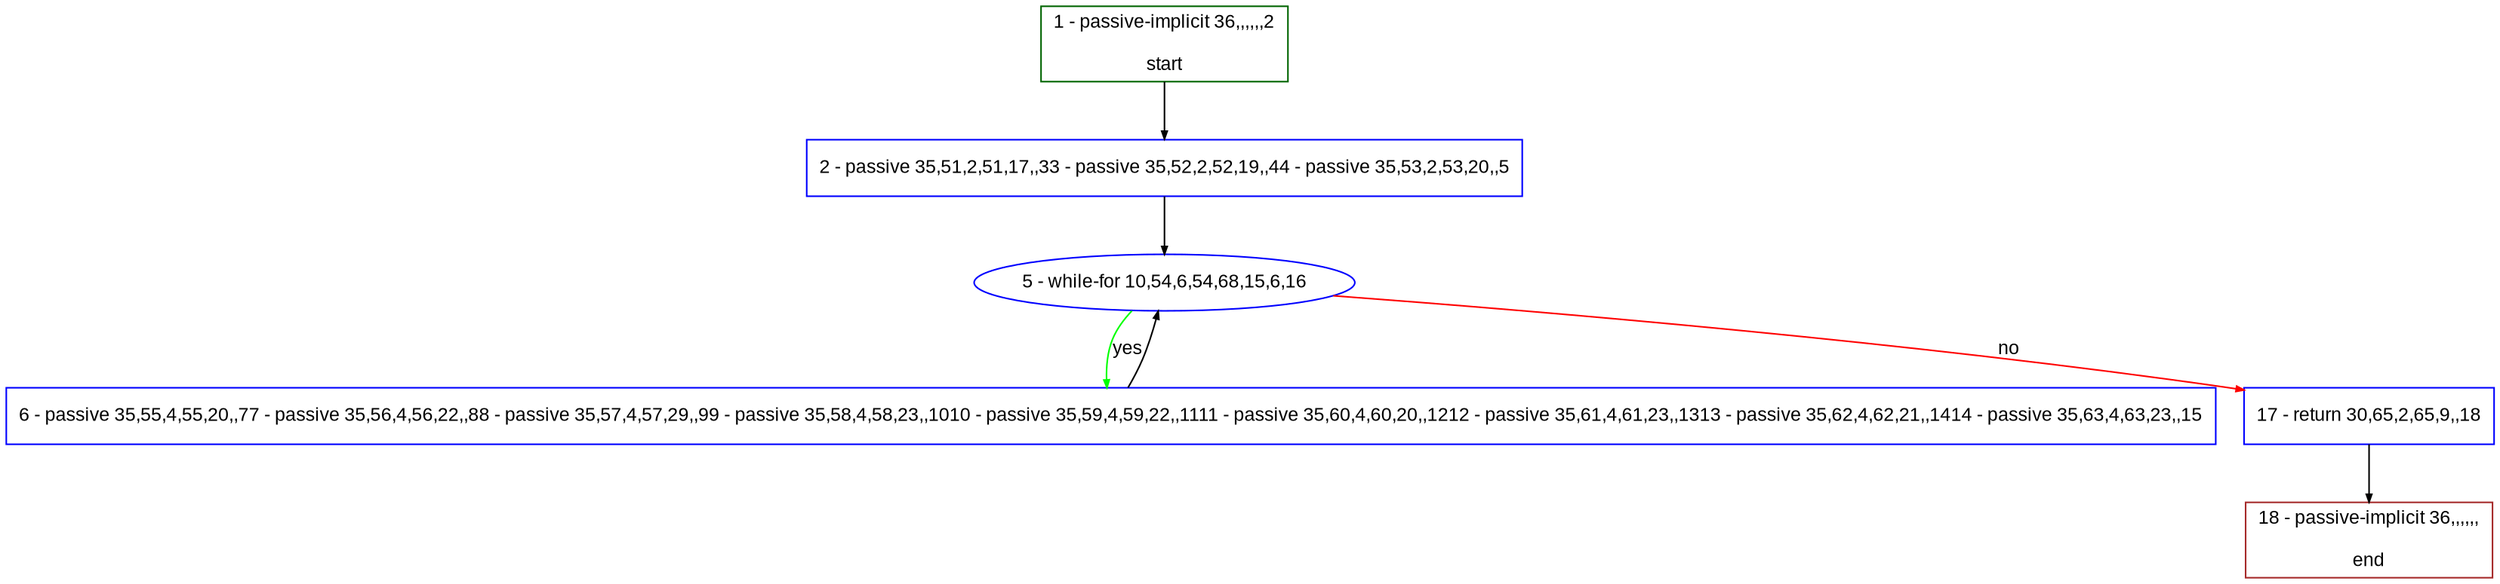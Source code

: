 digraph "" {
  graph [pack="true", label="", fontsize="12", packmode="clust", fontname="Arial", fillcolor="#FFFFCC", bgcolor="white", style="rounded,filled", compound="true"];
  node [node_initialized="no", label="", color="grey", fontsize="12", fillcolor="white", fontname="Arial", style="filled", shape="rectangle", compound="true", fixedsize="false"];
  edge [fontcolor="black", arrowhead="normal", arrowtail="none", arrowsize="0.5", ltail="", label="", color="black", fontsize="12", lhead="", fontname="Arial", dir="forward", compound="true"];
  __N1 [label="2 - passive 35,51,2,51,17,,33 - passive 35,52,2,52,19,,44 - passive 35,53,2,53,20,,5", color="#0000ff", fillcolor="#ffffff", style="filled", shape="box"];
  __N2 [label="1 - passive-implicit 36,,,,,,2\n\nstart", color="#006400", fillcolor="#ffffff", style="filled", shape="box"];
  __N3 [label="5 - while-for 10,54,6,54,68,15,6,16", color="#0000ff", fillcolor="#ffffff", style="filled", shape="oval"];
  __N4 [label="6 - passive 35,55,4,55,20,,77 - passive 35,56,4,56,22,,88 - passive 35,57,4,57,29,,99 - passive 35,58,4,58,23,,1010 - passive 35,59,4,59,22,,1111 - passive 35,60,4,60,20,,1212 - passive 35,61,4,61,23,,1313 - passive 35,62,4,62,21,,1414 - passive 35,63,4,63,23,,15", color="#0000ff", fillcolor="#ffffff", style="filled", shape="box"];
  __N5 [label="17 - return 30,65,2,65,9,,18", color="#0000ff", fillcolor="#ffffff", style="filled", shape="box"];
  __N6 [label="18 - passive-implicit 36,,,,,,\n\nend", color="#a52a2a", fillcolor="#ffffff", style="filled", shape="box"];
  __N2 -> __N1 [arrowhead="normal", arrowtail="none", color="#000000", label="", dir="forward"];
  __N1 -> __N3 [arrowhead="normal", arrowtail="none", color="#000000", label="", dir="forward"];
  __N3 -> __N4 [arrowhead="normal", arrowtail="none", color="#00ff00", label="yes", dir="forward"];
  __N4 -> __N3 [arrowhead="normal", arrowtail="none", color="#000000", label="", dir="forward"];
  __N3 -> __N5 [arrowhead="normal", arrowtail="none", color="#ff0000", label="no", dir="forward"];
  __N5 -> __N6 [arrowhead="normal", arrowtail="none", color="#000000", label="", dir="forward"];
}
